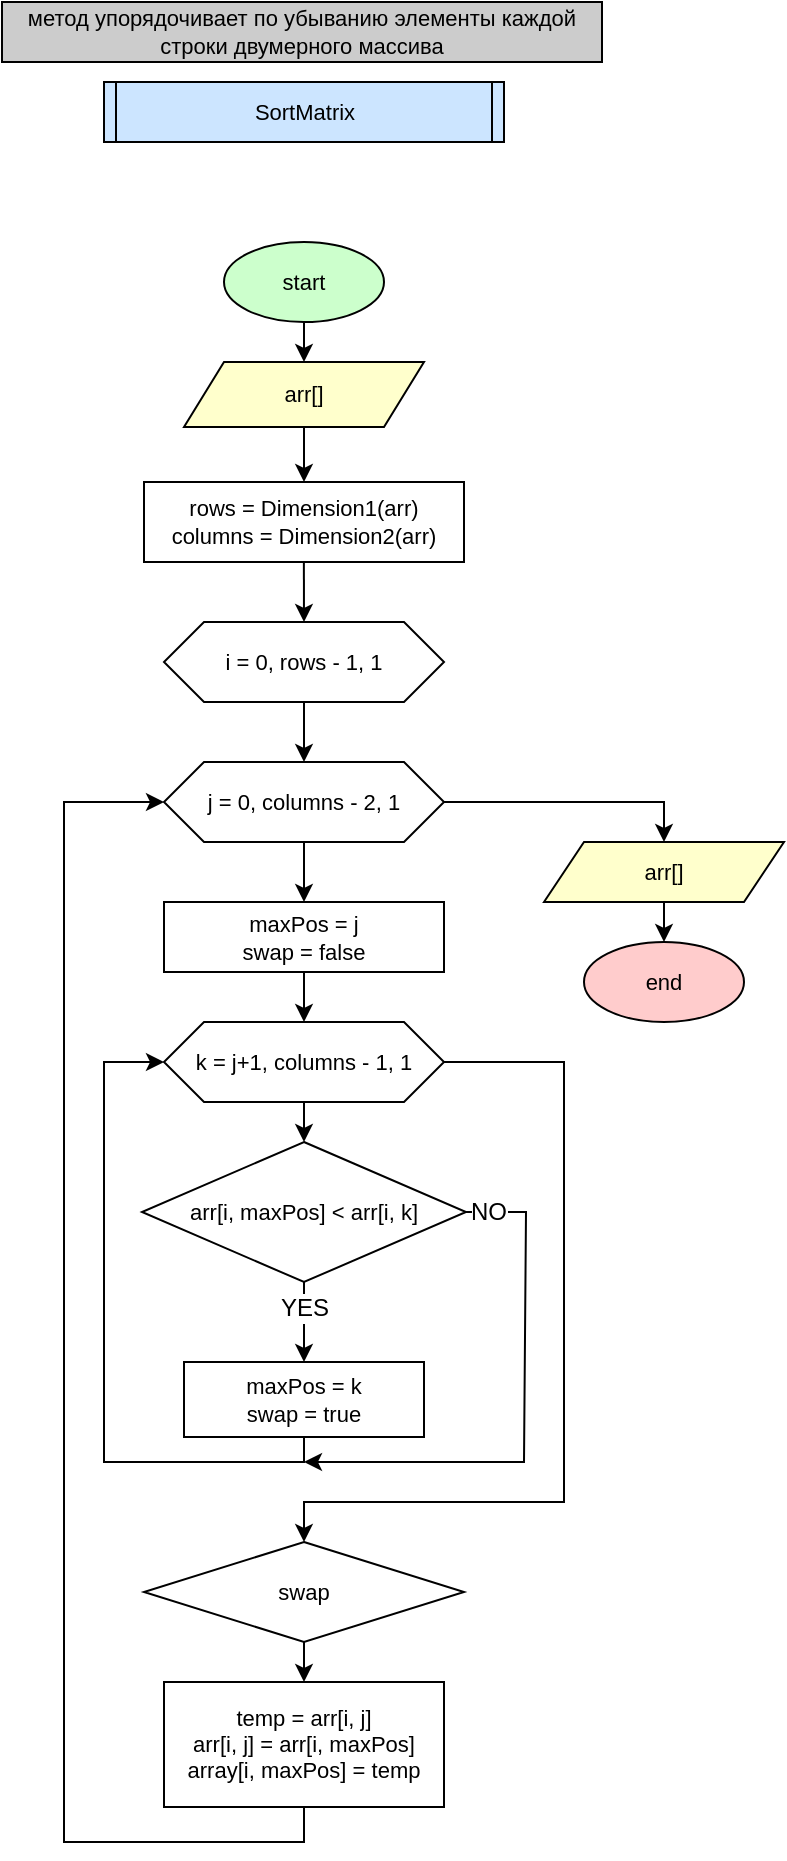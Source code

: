 <mxfile scale="1.2" border="0">
    <diagram id="Aivqml-ADPJbA_GyeIOO" name="Page-1">
        <mxGraphModel dx="1118" dy="446" grid="1" gridSize="10" guides="1" tooltips="1" connect="1" arrows="1" fold="1" page="1" pageScale="1" pageWidth="827" pageHeight="1169" background="#FFFFFF" math="0" shadow="0">
            <root>
                <mxCell id="0"/>
                <mxCell id="1" parent="0"/>
                <mxCell id="655" style="edgeStyle=none;orthogonalLoop=1;jettySize=auto;html=1;entryX=0.5;entryY=0;entryDx=0;entryDy=0;fontSize=11;endArrow=classic;endFill=1;rounded=0;fillColor=#FFFFFF;strokeColor=#000000;fontColor=#000000;labelBackgroundColor=none;" edge="1" parent="1" source="656" target="658">
                    <mxGeometry relative="1" as="geometry"/>
                </mxCell>
                <mxCell id="656" value="start" style="ellipse;whiteSpace=wrap;html=1;fillColor=#CCFFCC;rounded=0;fontSize=11;strokeColor=#000000;fontColor=#000000;labelBackgroundColor=none;endArrow=classic;" vertex="1" parent="1">
                    <mxGeometry x="350" y="140" width="80" height="40" as="geometry"/>
                </mxCell>
                <mxCell id="657" value="" style="edgeStyle=none;orthogonalLoop=1;jettySize=auto;html=1;fontSize=11;rounded=0;entryX=0.5;entryY=0;entryDx=0;entryDy=0;fillColor=#FFFFFF;strokeColor=#000000;fontColor=#000000;labelBackgroundColor=none;" edge="1" parent="1" source="658" target="682">
                    <mxGeometry relative="1" as="geometry">
                        <mxPoint x="390" y="255" as="targetPoint"/>
                    </mxGeometry>
                </mxCell>
                <mxCell id="658" value="arr[]" style="shape=parallelogram;perimeter=parallelogramPerimeter;whiteSpace=wrap;html=1;fixedSize=1;fontSize=11;fillColor=#FFFFCC;rounded=0;strokeColor=#000000;fontColor=#000000;labelBackgroundColor=none;endArrow=classic;" vertex="1" parent="1">
                    <mxGeometry x="330" y="200" width="120" height="32.5" as="geometry"/>
                </mxCell>
                <mxCell id="659" value="" style="edgeStyle=none;orthogonalLoop=1;jettySize=auto;html=1;fontSize=11;rounded=0;fillColor=#FFFFFF;strokeColor=#000000;fontColor=#000000;labelBackgroundColor=none;" edge="1" parent="1" source="661" target="664">
                    <mxGeometry relative="1" as="geometry"/>
                </mxCell>
                <mxCell id="660" style="edgeStyle=none;orthogonalLoop=1;jettySize=auto;html=1;exitX=1;exitY=0.5;exitDx=0;exitDy=0;fontSize=11;endArrow=classic;endFill=1;entryX=0.5;entryY=0;entryDx=0;entryDy=0;rounded=0;fillColor=#FFFFFF;strokeColor=#000000;fontColor=#000000;labelBackgroundColor=none;" edge="1" parent="1" source="661" target="686">
                    <mxGeometry relative="1" as="geometry">
                        <mxPoint x="560" y="450" as="targetPoint"/>
                        <Array as="points">
                            <mxPoint x="570" y="420"/>
                        </Array>
                    </mxGeometry>
                </mxCell>
                <mxCell id="661" value="j = 0, columns - 2, 1" style="shape=hexagon;perimeter=hexagonPerimeter2;whiteSpace=wrap;html=1;fixedSize=1;fontSize=11;rounded=0;fillColor=#FFFFFF;strokeColor=#000000;fontColor=#000000;labelBackgroundColor=none;endArrow=classic;" vertex="1" parent="1">
                    <mxGeometry x="320" y="400" width="140" height="40" as="geometry"/>
                </mxCell>
                <mxCell id="662" value="" style="edgeStyle=none;orthogonalLoop=1;jettySize=auto;html=1;fontSize=11;rounded=0;entryX=0.5;entryY=0;entryDx=0;entryDy=0;fillColor=#FFFFFF;strokeColor=#000000;fontColor=#000000;labelBackgroundColor=none;" edge="1" parent="1" target="684">
                    <mxGeometry relative="1" as="geometry">
                        <mxPoint x="389.916" y="290" as="sourcePoint"/>
                    </mxGeometry>
                </mxCell>
                <mxCell id="663" value="" style="edgeStyle=none;orthogonalLoop=1;jettySize=auto;html=1;fontSize=11;rounded=0;fillColor=#FFFFFF;strokeColor=#000000;fontColor=#000000;labelBackgroundColor=none;" edge="1" parent="1" source="664" target="667">
                    <mxGeometry relative="1" as="geometry"/>
                </mxCell>
                <mxCell id="664" value="maxPos = j&lt;br&gt;swap = false" style="whiteSpace=wrap;html=1;rounded=0;fontSize=11;fillColor=#FFFFFF;strokeColor=#000000;fontColor=#000000;labelBackgroundColor=none;endArrow=classic;" vertex="1" parent="1">
                    <mxGeometry x="320" y="470" width="140" height="35" as="geometry"/>
                </mxCell>
                <mxCell id="665" value="" style="edgeStyle=none;orthogonalLoop=1;jettySize=auto;html=1;fontSize=11;rounded=0;fillColor=#FFFFFF;strokeColor=#000000;fontColor=#000000;labelBackgroundColor=none;" edge="1" parent="1" source="667" target="672">
                    <mxGeometry relative="1" as="geometry"/>
                </mxCell>
                <mxCell id="666" style="edgeStyle=none;orthogonalLoop=1;jettySize=auto;html=1;exitX=1;exitY=0.5;exitDx=0;exitDy=0;fontSize=11;endArrow=classic;endFill=1;entryX=0.5;entryY=0;entryDx=0;entryDy=0;rounded=0;fillColor=#FFFFFF;strokeColor=#000000;fontColor=#000000;labelBackgroundColor=none;" edge="1" parent="1" source="667" target="676">
                    <mxGeometry relative="1" as="geometry">
                        <mxPoint x="390" y="780" as="targetPoint"/>
                        <Array as="points">
                            <mxPoint x="520" y="550"/>
                            <mxPoint x="520" y="770"/>
                            <mxPoint x="390" y="770"/>
                        </Array>
                    </mxGeometry>
                </mxCell>
                <mxCell id="667" value="k = j+1, columns - 1, 1" style="shape=hexagon;perimeter=hexagonPerimeter2;whiteSpace=wrap;html=1;fixedSize=1;fontSize=11;rounded=0;fillColor=#FFFFFF;strokeColor=#000000;fontColor=#000000;labelBackgroundColor=none;endArrow=classic;" vertex="1" parent="1">
                    <mxGeometry x="320" y="530" width="140" height="40" as="geometry"/>
                </mxCell>
                <mxCell id="668" value="" style="edgeStyle=none;orthogonalLoop=1;jettySize=auto;html=1;fontSize=11;rounded=0;fillColor=#FFFFFF;strokeColor=#000000;fontColor=#000000;labelBackgroundColor=none;" edge="1" parent="1" source="672" target="674">
                    <mxGeometry relative="1" as="geometry"/>
                </mxCell>
                <mxCell id="669" value="YES" style="edgeLabel;html=1;align=center;verticalAlign=middle;resizable=0;points=[];fontSize=12;rounded=0;fontColor=#000000;labelBackgroundColor=#FFFFFF;" connectable="0" vertex="1" parent="668">
                    <mxGeometry x="-0.343" relative="1" as="geometry">
                        <mxPoint as="offset"/>
                    </mxGeometry>
                </mxCell>
                <mxCell id="670" style="edgeStyle=none;orthogonalLoop=1;jettySize=auto;html=1;exitX=1;exitY=0.5;exitDx=0;exitDy=0;fontSize=11;endArrow=classic;endFill=1;rounded=0;fillColor=#FFFFFF;strokeColor=#000000;fontColor=#000000;labelBackgroundColor=none;" edge="1" parent="1" source="672">
                    <mxGeometry relative="1" as="geometry">
                        <mxPoint x="390" y="750" as="targetPoint"/>
                        <Array as="points">
                            <mxPoint x="501" y="625"/>
                            <mxPoint x="500" y="750"/>
                        </Array>
                    </mxGeometry>
                </mxCell>
                <mxCell id="671" value="NO" style="edgeLabel;html=1;align=center;verticalAlign=middle;resizable=0;points=[];fontSize=12;rounded=0;fontColor=#000000;labelBackgroundColor=#FFFFFF;" connectable="0" vertex="1" parent="670">
                    <mxGeometry x="-0.89" y="-1" relative="1" as="geometry">
                        <mxPoint x="-4" y="-1" as="offset"/>
                    </mxGeometry>
                </mxCell>
                <mxCell id="672" value="arr[i, maxPos] &amp;lt; arr[i, k]" style="rhombus;whiteSpace=wrap;html=1;rounded=0;fontSize=11;fillColor=#FFFFFF;strokeColor=#000000;fontColor=#000000;labelBackgroundColor=none;endArrow=classic;" vertex="1" parent="1">
                    <mxGeometry x="309" y="590" width="162" height="70" as="geometry"/>
                </mxCell>
                <mxCell id="673" style="edgeStyle=none;orthogonalLoop=1;jettySize=auto;html=1;exitX=0.5;exitY=1;exitDx=0;exitDy=0;entryX=0;entryY=0.5;entryDx=0;entryDy=0;fontSize=11;rounded=0;fillColor=#FFFFFF;strokeColor=#000000;fontColor=#000000;labelBackgroundColor=none;" edge="1" parent="1" source="674" target="667">
                    <mxGeometry relative="1" as="geometry">
                        <Array as="points">
                            <mxPoint x="390" y="750"/>
                            <mxPoint x="290" y="750"/>
                            <mxPoint x="290" y="550"/>
                        </Array>
                    </mxGeometry>
                </mxCell>
                <mxCell id="674" value="maxPos = k&lt;br&gt;swap = true" style="whiteSpace=wrap;html=1;rounded=0;fontSize=11;fillColor=#FFFFFF;strokeColor=#000000;fontColor=#000000;labelBackgroundColor=none;endArrow=classic;" vertex="1" parent="1">
                    <mxGeometry x="330" y="700" width="120" height="37.5" as="geometry"/>
                </mxCell>
                <mxCell id="675" value="" style="edgeStyle=none;orthogonalLoop=1;jettySize=auto;html=1;fontSize=11;endArrow=classic;endFill=1;rounded=0;fillColor=#FFFFFF;strokeColor=#000000;fontColor=#000000;labelBackgroundColor=none;" edge="1" parent="1" source="676" target="678">
                    <mxGeometry relative="1" as="geometry"/>
                </mxCell>
                <mxCell id="676" value="swap" style="rhombus;whiteSpace=wrap;html=1;rounded=0;fontSize=11;fillColor=#FFFFFF;strokeColor=#000000;fontColor=#000000;labelBackgroundColor=none;endArrow=classic;" vertex="1" parent="1">
                    <mxGeometry x="310" y="790" width="160" height="50" as="geometry"/>
                </mxCell>
                <mxCell id="677" style="edgeStyle=none;orthogonalLoop=1;jettySize=auto;html=1;exitX=0.5;exitY=1;exitDx=0;exitDy=0;entryX=0;entryY=0.5;entryDx=0;entryDy=0;fontSize=11;endArrow=classic;endFill=1;rounded=0;fillColor=#FFFFFF;strokeColor=#000000;fontColor=#000000;labelBackgroundColor=none;" edge="1" parent="1" source="678" target="661">
                    <mxGeometry relative="1" as="geometry">
                        <Array as="points">
                            <mxPoint x="390" y="940"/>
                            <mxPoint x="270" y="940"/>
                            <mxPoint x="270" y="420"/>
                        </Array>
                    </mxGeometry>
                </mxCell>
                <mxCell id="678" value="temp = arr[i, j]&lt;br&gt;arr[i, j] = arr[i, maxPos]&lt;br&gt;array[i, maxPos] = temp" style="whiteSpace=wrap;html=1;rounded=0;fontSize=11;fillColor=#FFFFFF;strokeColor=#000000;fontColor=#000000;labelBackgroundColor=none;endArrow=classic;" vertex="1" parent="1">
                    <mxGeometry x="320" y="860" width="140" height="62.5" as="geometry"/>
                </mxCell>
                <mxCell id="679" value="end" style="ellipse;whiteSpace=wrap;html=1;fillColor=#FFCCCC;rounded=0;fontSize=11;strokeColor=#000000;fontColor=#000000;labelBackgroundColor=none;endArrow=classic;" vertex="1" parent="1">
                    <mxGeometry x="530" y="490" width="80" height="40" as="geometry"/>
                </mxCell>
                <mxCell id="680" value="SortMatrix" style="shape=process;whiteSpace=wrap;html=1;backgroundOutline=1;size=0.029;fillColor=#CCE5FF;fontSize=11;strokeColor=#000000;fontColor=#000000;rounded=0;labelBackgroundColor=none;endArrow=classic;" vertex="1" parent="1">
                    <mxGeometry x="290" y="60" width="200" height="30" as="geometry"/>
                </mxCell>
                <mxCell id="681" value="метод упорядочивает по убыванию элементы каждой строки двумерного массива" style="rounded=0;whiteSpace=wrap;html=1;fillColor=#CCCCCC;fontSize=11;strokeColor=#000000;fontColor=#000000;labelBackgroundColor=none;endArrow=classic;" vertex="1" parent="1">
                    <mxGeometry x="239" y="20" width="300" height="30" as="geometry"/>
                </mxCell>
                <mxCell id="682" value="rows = Dimension1(arr)&lt;br&gt;columns = Dimension2(arr)" style="whiteSpace=wrap;html=1;rounded=0;fontSize=11;fillColor=#FFFFFF;strokeColor=#000000;fontColor=#000000;labelBackgroundColor=none;endArrow=classic;" vertex="1" parent="1">
                    <mxGeometry x="310" y="260" width="160" height="40" as="geometry"/>
                </mxCell>
                <mxCell id="683" value="" style="edgeStyle=none;rounded=0;orthogonalLoop=1;jettySize=auto;html=1;endArrow=classic;endFill=1;entryX=0.5;entryY=0;entryDx=0;entryDy=0;fillColor=#FFFFFF;strokeColor=#000000;fontColor=#000000;labelBackgroundColor=none;" edge="1" parent="1" source="684" target="661">
                    <mxGeometry relative="1" as="geometry"/>
                </mxCell>
                <mxCell id="684" value="i = 0, rows - 1, 1" style="shape=hexagon;perimeter=hexagonPerimeter2;whiteSpace=wrap;html=1;fixedSize=1;fontSize=11;rounded=0;fillColor=#FFFFFF;strokeColor=#000000;fontColor=#000000;labelBackgroundColor=none;endArrow=classic;" vertex="1" parent="1">
                    <mxGeometry x="320" y="330" width="140" height="40" as="geometry"/>
                </mxCell>
                <mxCell id="685" value="" style="edgeStyle=none;rounded=0;orthogonalLoop=1;jettySize=auto;html=1;endArrow=classic;endFill=1;fillColor=#FFFFFF;strokeColor=#000000;fontColor=#000000;labelBackgroundColor=none;" edge="1" parent="1" source="686" target="679">
                    <mxGeometry relative="1" as="geometry"/>
                </mxCell>
                <mxCell id="686" value="arr[]" style="shape=parallelogram;perimeter=parallelogramPerimeter;whiteSpace=wrap;html=1;fixedSize=1;fillColor=#FFFFCC;fontSize=11;strokeColor=#000000;fontColor=#000000;rounded=0;labelBackgroundColor=none;endArrow=classic;" vertex="1" parent="1">
                    <mxGeometry x="510" y="440" width="120" height="30" as="geometry"/>
                </mxCell>
            </root>
        </mxGraphModel>
    </diagram>
</mxfile>
